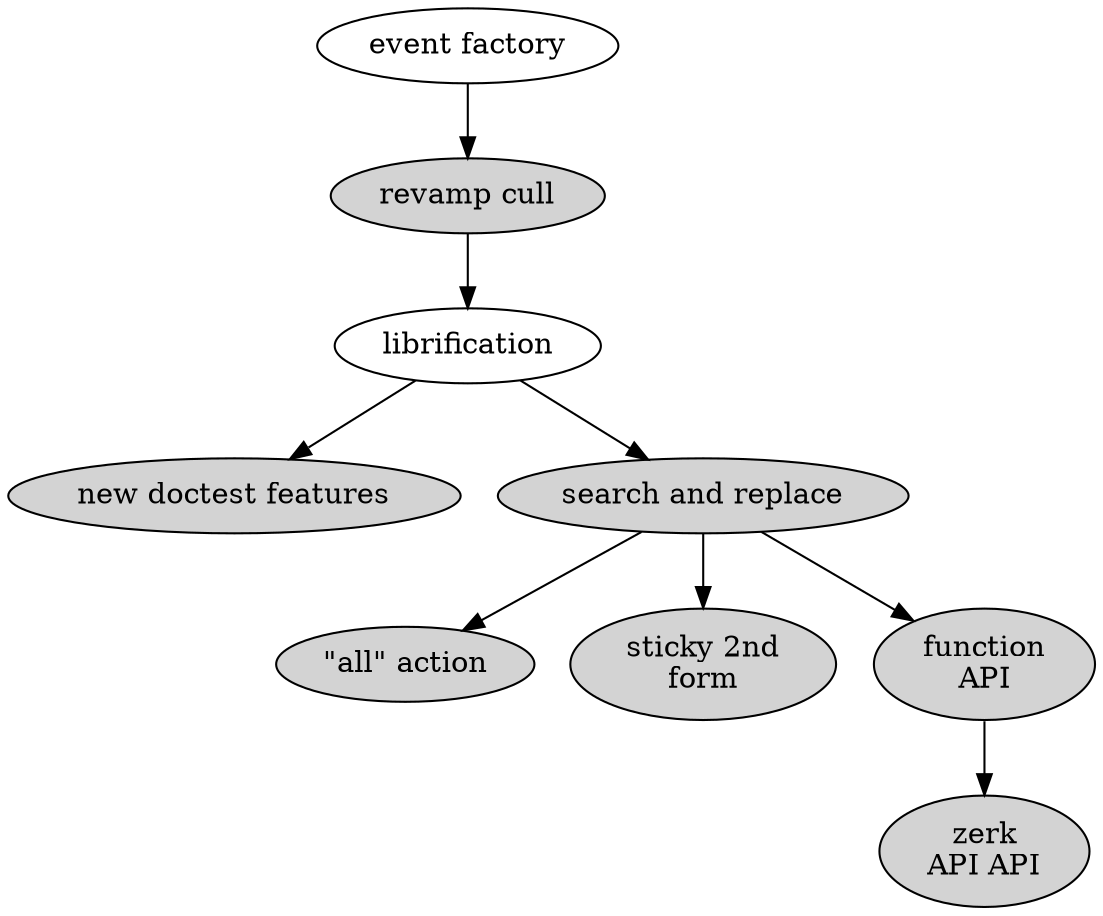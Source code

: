 digraph {

  ev [label="event factory"]

  cu [label="revamp cull" style=filled]

  lib [label="librification"]

  dct [label="new doctest features" style=filled]

  sr [label="search and replace" style=filled]

  al [label="\"all\" action" style=filled]

  st [label="sticky 2nd\nform" style=filled]

  fu [label="function\nAPI" style=filled]

  API [label="zerk\nAPI API" style=filled]

  ev->cu
  cu->lib
  lib->dct
  lib->sr
  sr->st
  sr->fu
  fu->API
  sr->al

  # that one color of blue: fillcolor="#b5d5fb"
}
